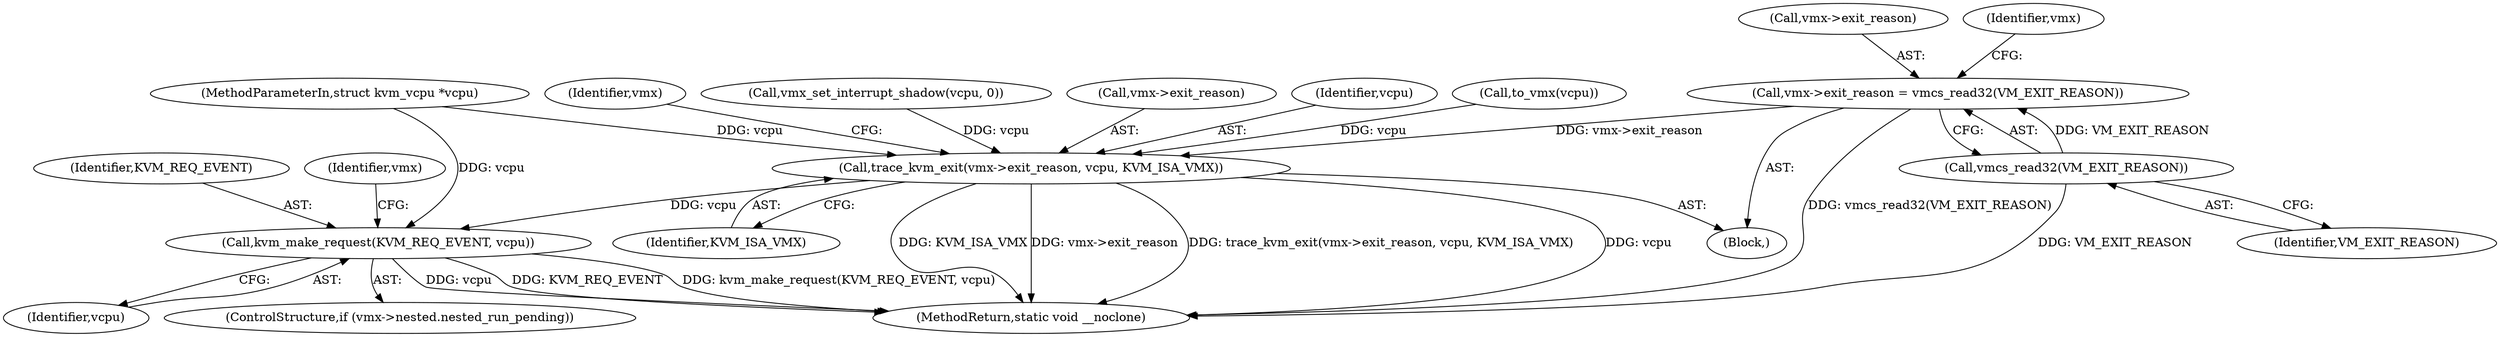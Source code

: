 digraph "0_linux_d974baa398f34393db76be45f7d4d04fbdbb4a0a_0@API" {
"1000319" [label="(Call,vmx->exit_reason = vmcs_read32(VM_EXIT_REASON))"];
"1000323" [label="(Call,vmcs_read32(VM_EXIT_REASON))"];
"1000325" [label="(Call,trace_kvm_exit(vmx->exit_reason, vcpu, KVM_ISA_VMX))"];
"1000337" [label="(Call,kvm_make_request(KVM_REQ_EVENT, vcpu))"];
"1000320" [label="(Call,vmx->exit_reason)"];
"1000327" [label="(Identifier,vmx)"];
"1000115" [label="(MethodParameterIn,struct kvm_vcpu *vcpu)"];
"1000338" [label="(Identifier,KVM_REQ_EVENT)"];
"1000325" [label="(Call,trace_kvm_exit(vmx->exit_reason, vcpu, KVM_ISA_VMX))"];
"1000242" [label="(Call,vmx_set_interrupt_shadow(vcpu, 0))"];
"1000326" [label="(Call,vmx->exit_reason)"];
"1000329" [label="(Identifier,vcpu)"];
"1000343" [label="(Identifier,vmx)"];
"1000323" [label="(Call,vmcs_read32(VM_EXIT_REASON))"];
"1000330" [label="(Identifier,KVM_ISA_VMX)"];
"1000339" [label="(Identifier,vcpu)"];
"1000319" [label="(Call,vmx->exit_reason = vmcs_read32(VM_EXIT_REASON))"];
"1000120" [label="(Call,to_vmx(vcpu))"];
"1000353" [label="(MethodReturn,static void __noclone)"];
"1000337" [label="(Call,kvm_make_request(KVM_REQ_EVENT, vcpu))"];
"1000334" [label="(Identifier,vmx)"];
"1000116" [label="(Block,)"];
"1000324" [label="(Identifier,VM_EXIT_REASON)"];
"1000331" [label="(ControlStructure,if (vmx->nested.nested_run_pending))"];
"1000319" -> "1000116"  [label="AST: "];
"1000319" -> "1000323"  [label="CFG: "];
"1000320" -> "1000319"  [label="AST: "];
"1000323" -> "1000319"  [label="AST: "];
"1000327" -> "1000319"  [label="CFG: "];
"1000319" -> "1000353"  [label="DDG: vmcs_read32(VM_EXIT_REASON)"];
"1000323" -> "1000319"  [label="DDG: VM_EXIT_REASON"];
"1000319" -> "1000325"  [label="DDG: vmx->exit_reason"];
"1000323" -> "1000324"  [label="CFG: "];
"1000324" -> "1000323"  [label="AST: "];
"1000323" -> "1000353"  [label="DDG: VM_EXIT_REASON"];
"1000325" -> "1000116"  [label="AST: "];
"1000325" -> "1000330"  [label="CFG: "];
"1000326" -> "1000325"  [label="AST: "];
"1000329" -> "1000325"  [label="AST: "];
"1000330" -> "1000325"  [label="AST: "];
"1000334" -> "1000325"  [label="CFG: "];
"1000325" -> "1000353"  [label="DDG: vmx->exit_reason"];
"1000325" -> "1000353"  [label="DDG: vcpu"];
"1000325" -> "1000353"  [label="DDG: KVM_ISA_VMX"];
"1000325" -> "1000353"  [label="DDG: trace_kvm_exit(vmx->exit_reason, vcpu, KVM_ISA_VMX)"];
"1000242" -> "1000325"  [label="DDG: vcpu"];
"1000120" -> "1000325"  [label="DDG: vcpu"];
"1000115" -> "1000325"  [label="DDG: vcpu"];
"1000325" -> "1000337"  [label="DDG: vcpu"];
"1000337" -> "1000331"  [label="AST: "];
"1000337" -> "1000339"  [label="CFG: "];
"1000338" -> "1000337"  [label="AST: "];
"1000339" -> "1000337"  [label="AST: "];
"1000343" -> "1000337"  [label="CFG: "];
"1000337" -> "1000353"  [label="DDG: vcpu"];
"1000337" -> "1000353"  [label="DDG: KVM_REQ_EVENT"];
"1000337" -> "1000353"  [label="DDG: kvm_make_request(KVM_REQ_EVENT, vcpu)"];
"1000115" -> "1000337"  [label="DDG: vcpu"];
}
